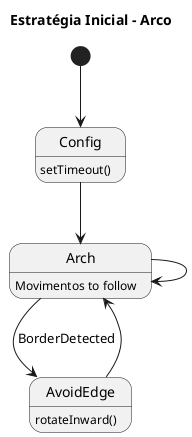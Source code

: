 @startuml Initial-Arch

title Estratégia Inicial - Arco

[*] --> Config
Config --> Arch
Arch --> Arch
Arch --> AvoidEdge : BorderDetected
AvoidEdge -d-> Arch


/'
' Descrições
'/

Config : setTimeout()
Arch : Movimentos to follow
AvoidEdge : rotateInward()

@enduml